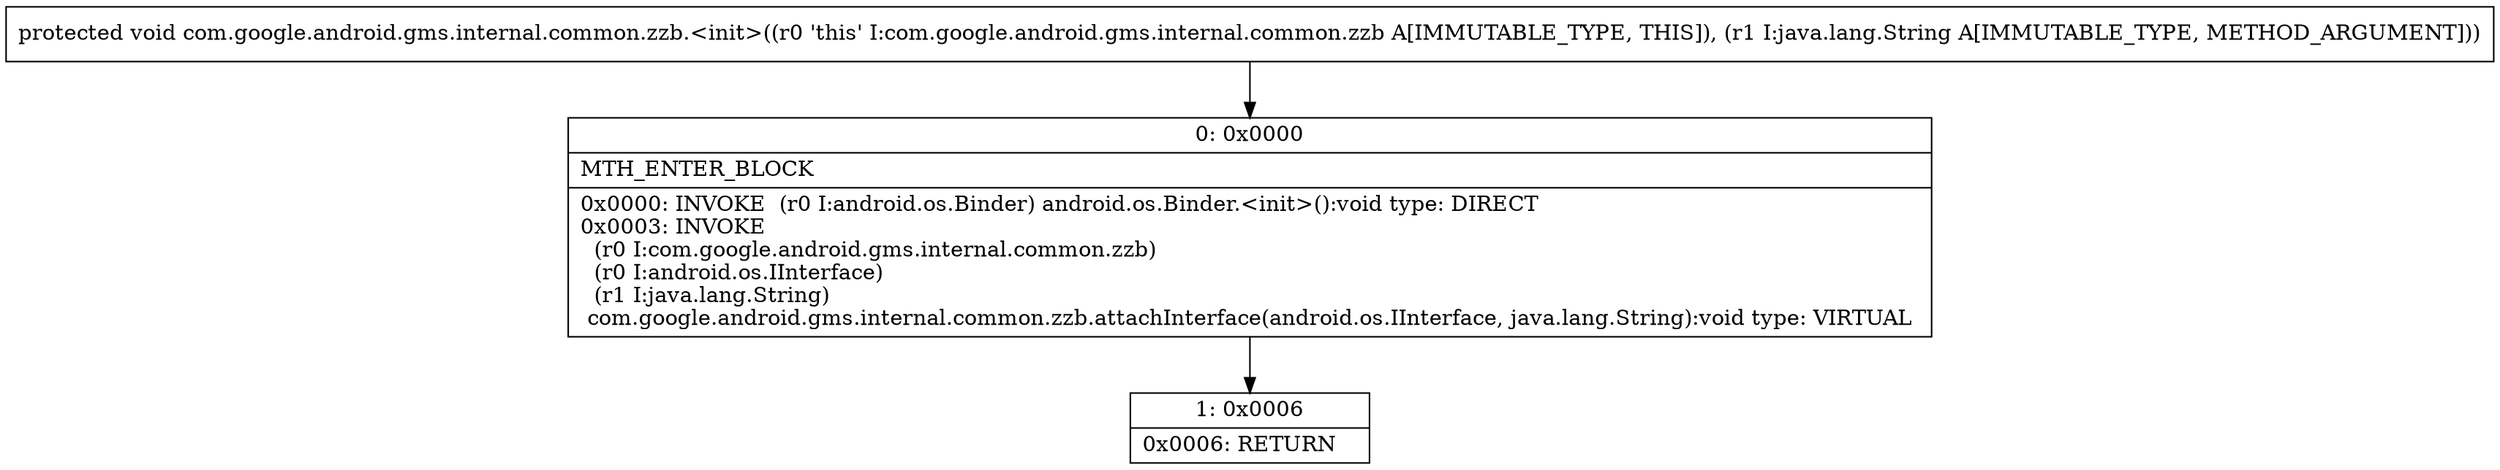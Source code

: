 digraph "CFG forcom.google.android.gms.internal.common.zzb.\<init\>(Ljava\/lang\/String;)V" {
Node_0 [shape=record,label="{0\:\ 0x0000|MTH_ENTER_BLOCK\l|0x0000: INVOKE  (r0 I:android.os.Binder) android.os.Binder.\<init\>():void type: DIRECT \l0x0003: INVOKE  \l  (r0 I:com.google.android.gms.internal.common.zzb)\l  (r0 I:android.os.IInterface)\l  (r1 I:java.lang.String)\l com.google.android.gms.internal.common.zzb.attachInterface(android.os.IInterface, java.lang.String):void type: VIRTUAL \l}"];
Node_1 [shape=record,label="{1\:\ 0x0006|0x0006: RETURN   \l}"];
MethodNode[shape=record,label="{protected void com.google.android.gms.internal.common.zzb.\<init\>((r0 'this' I:com.google.android.gms.internal.common.zzb A[IMMUTABLE_TYPE, THIS]), (r1 I:java.lang.String A[IMMUTABLE_TYPE, METHOD_ARGUMENT])) }"];
MethodNode -> Node_0;
Node_0 -> Node_1;
}

